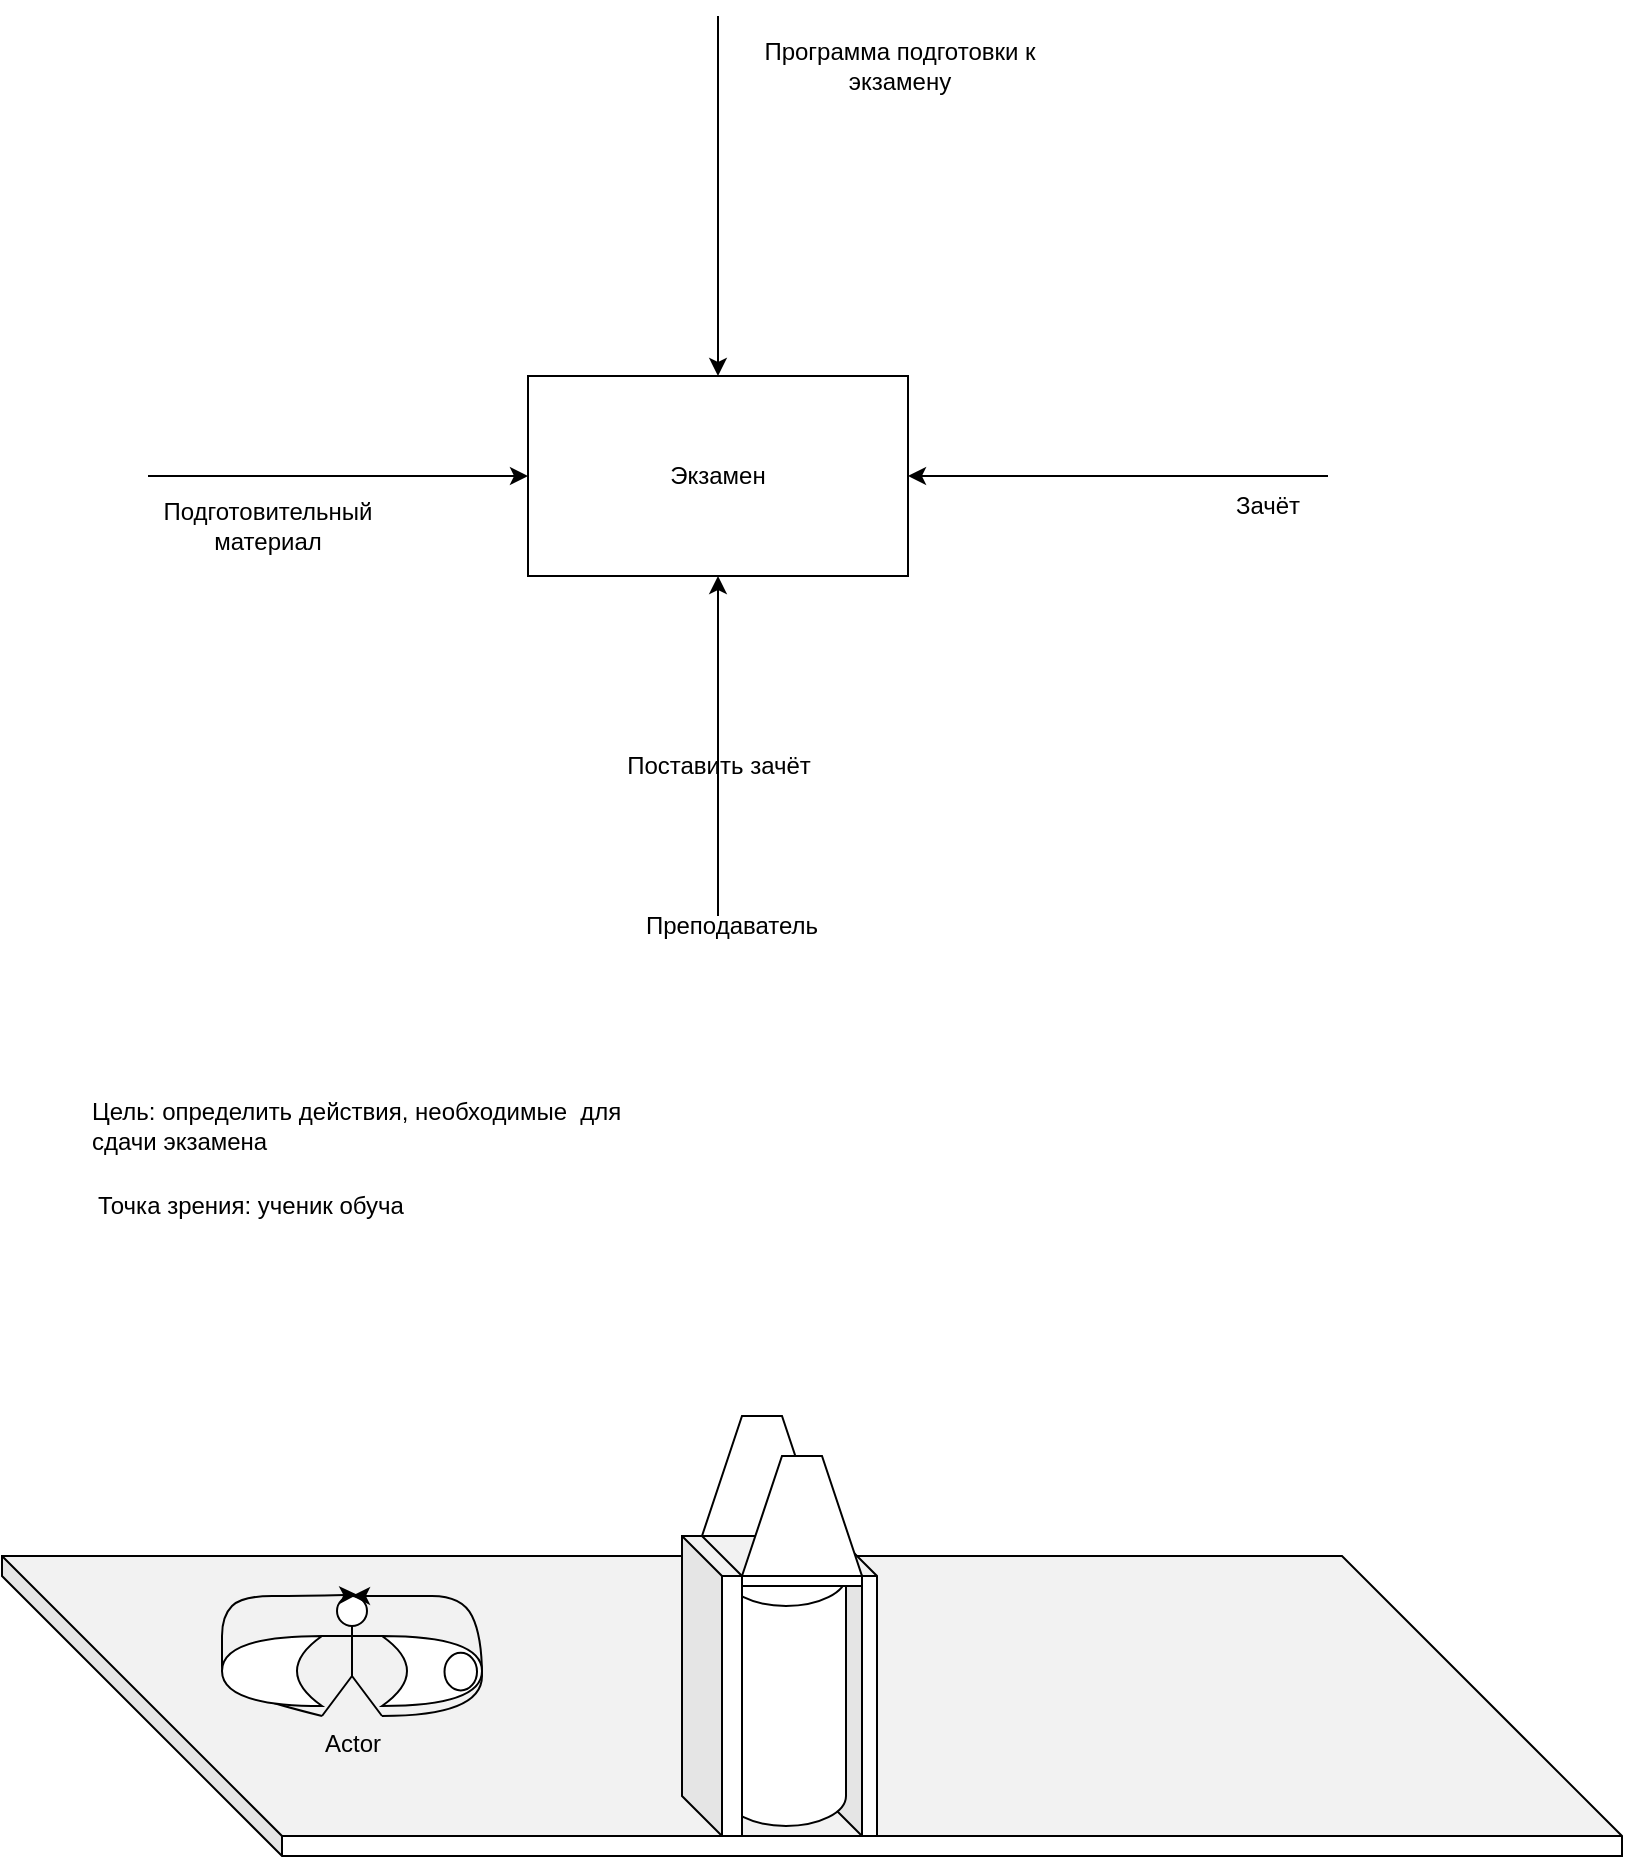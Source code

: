 <mxfile version="20.5.3" type="device"><diagram id="7621QNpjTMzWk7sQdeGn" name="Страница 1"><mxGraphModel dx="981" dy="548" grid="1" gridSize="10" guides="1" tooltips="1" connect="1" arrows="1" fold="1" page="1" pageScale="1" pageWidth="827" pageHeight="1169" math="0" shadow="0"><root><mxCell id="0"/><mxCell id="1" parent="0"/><mxCell id="C7yRYoN5d98SmHjbsR69-11" value="" style="shape=cube;whiteSpace=wrap;html=1;boundedLbl=1;backgroundOutline=1;darkOpacity=0.05;darkOpacity2=0.1;size=140;gradientColor=none;" vertex="1" parent="1"><mxGeometry x="17" y="920" width="810" height="150" as="geometry"/></mxCell><mxCell id="C7yRYoN5d98SmHjbsR69-1" value="Экзамен" style="rounded=0;whiteSpace=wrap;html=1;" vertex="1" parent="1"><mxGeometry x="280" y="330" width="190" height="100" as="geometry"/></mxCell><mxCell id="C7yRYoN5d98SmHjbsR69-2" value="" style="endArrow=classic;html=1;rounded=0;" edge="1" parent="1" target="C7yRYoN5d98SmHjbsR69-1"><mxGeometry width="50" height="50" relative="1" as="geometry"><mxPoint x="375" y="600" as="sourcePoint"/><mxPoint x="410" y="540" as="targetPoint"/></mxGeometry></mxCell><mxCell id="C7yRYoN5d98SmHjbsR69-3" value="" style="endArrow=classic;html=1;rounded=0;" edge="1" parent="1" target="C7yRYoN5d98SmHjbsR69-1"><mxGeometry width="50" height="50" relative="1" as="geometry"><mxPoint x="90" y="380" as="sourcePoint"/><mxPoint x="160" y="350" as="targetPoint"/></mxGeometry></mxCell><mxCell id="C7yRYoN5d98SmHjbsR69-4" value="" style="endArrow=classic;html=1;rounded=0;entryX=0.5;entryY=0;entryDx=0;entryDy=0;" edge="1" parent="1" target="C7yRYoN5d98SmHjbsR69-1"><mxGeometry width="50" height="50" relative="1" as="geometry"><mxPoint x="375" y="150" as="sourcePoint"/><mxPoint x="350" y="200" as="targetPoint"/></mxGeometry></mxCell><mxCell id="C7yRYoN5d98SmHjbsR69-5" value="" style="endArrow=classic;html=1;rounded=0;entryX=1;entryY=0.5;entryDx=0;entryDy=0;" edge="1" parent="1" target="C7yRYoN5d98SmHjbsR69-1"><mxGeometry width="50" height="50" relative="1" as="geometry"><mxPoint x="680" y="380" as="sourcePoint"/><mxPoint x="630" y="380" as="targetPoint"/></mxGeometry></mxCell><mxCell id="C7yRYoN5d98SmHjbsR69-6" value="Зачёт" style="text;html=1;strokeColor=none;fillColor=none;align=center;verticalAlign=middle;whiteSpace=wrap;rounded=0;" vertex="1" parent="1"><mxGeometry x="620" y="380" width="60" height="30" as="geometry"/></mxCell><mxCell id="C7yRYoN5d98SmHjbsR69-8" value="Преподаватель" style="text;html=1;strokeColor=none;fillColor=none;align=center;verticalAlign=middle;whiteSpace=wrap;rounded=0;" vertex="1" parent="1"><mxGeometry x="317" y="590" width="130" height="30" as="geometry"/></mxCell><mxCell id="C7yRYoN5d98SmHjbsR69-9" value="Поставить зачёт" style="text;html=1;strokeColor=none;fillColor=none;align=center;verticalAlign=middle;whiteSpace=wrap;rounded=0;" vertex="1" parent="1"><mxGeometry x="327.5" y="510" width="95" height="30" as="geometry"/></mxCell><mxCell id="C7yRYoN5d98SmHjbsR69-12" value="Actor" style="shape=umlActor;verticalLabelPosition=bottom;verticalAlign=top;html=1;outlineConnect=0;" vertex="1" parent="1"><mxGeometry x="177" y="940" width="30" height="60" as="geometry"/></mxCell><mxCell id="C7yRYoN5d98SmHjbsR69-15" value="" style="curved=1;endArrow=classic;html=1;rounded=0;entryX=0.5;entryY=0;entryDx=0;entryDy=0;entryPerimeter=0;" edge="1" parent="1" target="C7yRYoN5d98SmHjbsR69-12"><mxGeometry width="50" height="50" relative="1" as="geometry"><mxPoint x="207" y="1000" as="sourcePoint"/><mxPoint x="257" y="950" as="targetPoint"/><Array as="points"><mxPoint x="257" y="1000"/><mxPoint x="257" y="960"/><mxPoint x="247" y="940"/><mxPoint x="217" y="940"/></Array></mxGeometry></mxCell><mxCell id="C7yRYoN5d98SmHjbsR69-17" value="" style="curved=1;endArrow=classic;html=1;rounded=0;entryX=0.589;entryY=-0.011;entryDx=0;entryDy=0;entryPerimeter=0;" edge="1" parent="1" target="C7yRYoN5d98SmHjbsR69-12"><mxGeometry width="50" height="50" relative="1" as="geometry"><mxPoint x="177" y="1000" as="sourcePoint"/><mxPoint x="127" y="930" as="targetPoint"/><Array as="points"><mxPoint x="177" y="1000"/><mxPoint x="137" y="990"/><mxPoint x="127" y="980"/><mxPoint x="127" y="970"/><mxPoint x="127" y="950"/><mxPoint x="137" y="940"/><mxPoint x="167" y="940"/></Array></mxGeometry></mxCell><mxCell id="C7yRYoN5d98SmHjbsR69-18" value="" style="shape=xor;whiteSpace=wrap;html=1;" vertex="1" parent="1"><mxGeometry x="207" y="960" width="50" height="35" as="geometry"/></mxCell><mxCell id="C7yRYoN5d98SmHjbsR69-19" value="" style="shape=xor;whiteSpace=wrap;html=1;rotation=-180;" vertex="1" parent="1"><mxGeometry x="127" y="960" width="50" height="35" as="geometry"/></mxCell><mxCell id="C7yRYoN5d98SmHjbsR69-20" value="" style="ellipse;whiteSpace=wrap;html=1;rotation=90;" vertex="1" parent="1"><mxGeometry x="237" y="969.69" width="18.76" height="16.25" as="geometry"/></mxCell><mxCell id="C7yRYoN5d98SmHjbsR69-22" value="" style="shape=cube;whiteSpace=wrap;html=1;boundedLbl=1;backgroundOutline=1;darkOpacity=0.05;darkOpacity2=0.1;" vertex="1" parent="1"><mxGeometry x="427" y="910" width="27.5" height="150" as="geometry"/></mxCell><mxCell id="C7yRYoN5d98SmHjbsR69-27" value="" style="shape=cylinder3;whiteSpace=wrap;html=1;boundedLbl=1;backgroundOutline=1;size=15;" vertex="1" parent="1"><mxGeometry x="379" y="915" width="60" height="140" as="geometry"/></mxCell><mxCell id="C7yRYoN5d98SmHjbsR69-25" value="" style="shape=cube;whiteSpace=wrap;html=1;boundedLbl=1;backgroundOutline=1;darkOpacity=0.05;darkOpacity2=0.1;" vertex="1" parent="1"><mxGeometry x="357" y="910" width="90" height="25" as="geometry"/></mxCell><mxCell id="C7yRYoN5d98SmHjbsR69-24" value="" style="shape=cube;whiteSpace=wrap;html=1;boundedLbl=1;backgroundOutline=1;darkOpacity=0.05;darkOpacity2=0.1;" vertex="1" parent="1"><mxGeometry x="357" y="910" width="30" height="150" as="geometry"/></mxCell><mxCell id="C7yRYoN5d98SmHjbsR69-30" value="" style="shape=trapezoid;perimeter=trapezoidPerimeter;whiteSpace=wrap;html=1;fixedSize=1;" vertex="1" parent="1"><mxGeometry x="367" y="850" width="60" height="60" as="geometry"/></mxCell><mxCell id="C7yRYoN5d98SmHjbsR69-29" value="" style="shape=trapezoid;perimeter=trapezoidPerimeter;whiteSpace=wrap;html=1;fixedSize=1;" vertex="1" parent="1"><mxGeometry x="387" y="870" width="60" height="60" as="geometry"/></mxCell><mxCell id="C7yRYoN5d98SmHjbsR69-32" value="Цель: определить действия, необходимые&amp;nbsp; для сдачи экзамена" style="text;html=1;strokeColor=none;fillColor=none;align=left;verticalAlign=middle;whiteSpace=wrap;rounded=0;" vertex="1" parent="1"><mxGeometry x="60" y="690" width="290" height="30" as="geometry"/></mxCell><mxCell id="C7yRYoN5d98SmHjbsR69-33" value="Подготовительный материал" style="text;html=1;strokeColor=none;fillColor=none;align=center;verticalAlign=middle;whiteSpace=wrap;rounded=0;" vertex="1" parent="1"><mxGeometry x="90" y="390" width="120" height="30" as="geometry"/></mxCell><mxCell id="C7yRYoN5d98SmHjbsR69-34" value="Программа подготовки к экзамену" style="text;html=1;strokeColor=none;fillColor=none;align=center;verticalAlign=middle;whiteSpace=wrap;rounded=0;" vertex="1" parent="1"><mxGeometry x="392" y="160" width="148" height="30" as="geometry"/></mxCell><mxCell id="C7yRYoN5d98SmHjbsR69-35" value="Точка зрения: ученик обуча" style="text;html=1;strokeColor=none;fillColor=none;align=center;verticalAlign=middle;whiteSpace=wrap;rounded=0;" vertex="1" parent="1"><mxGeometry x="60" y="730" width="163" height="30" as="geometry"/></mxCell></root></mxGraphModel></diagram></mxfile>